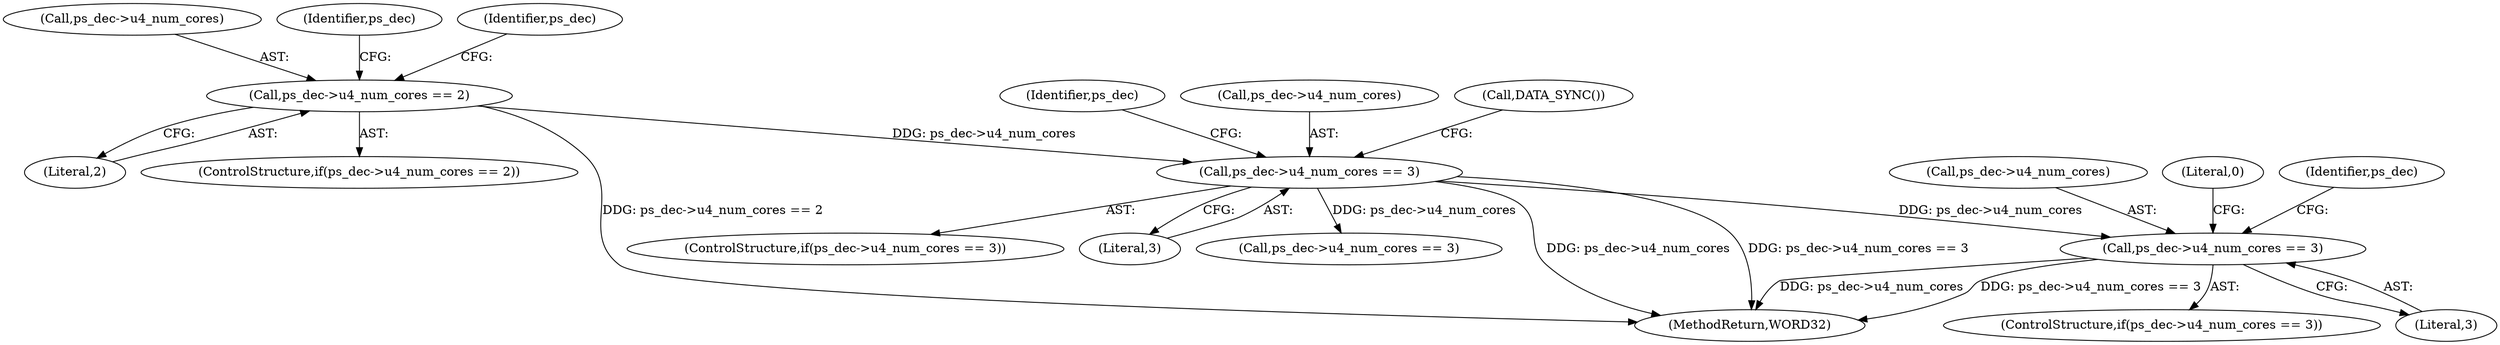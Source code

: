 digraph "0_Android_494561291a503840f385fbcd11d9bc5f4dc502b8@pointer" {
"1002017" [label="(Call,ps_dec->u4_num_cores == 3)"];
"1001734" [label="(Call,ps_dec->u4_num_cores == 3)"];
"1001637" [label="(Call,ps_dec->u4_num_cores == 2)"];
"1001833" [label="(Call,ps_dec->u4_num_cores == 3)"];
"1001636" [label="(ControlStructure,if(ps_dec->u4_num_cores == 2))"];
"1002185" [label="(MethodReturn,WORD32)"];
"1002016" [label="(ControlStructure,if(ps_dec->u4_num_cores == 3))"];
"1002018" [label="(Call,ps_dec->u4_num_cores)"];
"1001741" [label="(Identifier,ps_dec)"];
"1002029" [label="(Literal,0)"];
"1002024" [label="(Identifier,ps_dec)"];
"1001735" [label="(Call,ps_dec->u4_num_cores)"];
"1002021" [label="(Literal,3)"];
"1001742" [label="(Call,DATA_SYNC())"];
"1001641" [label="(Literal,2)"];
"1001638" [label="(Call,ps_dec->u4_num_cores)"];
"1001647" [label="(Identifier,ps_dec)"];
"1002017" [label="(Call,ps_dec->u4_num_cores == 3)"];
"1001734" [label="(Call,ps_dec->u4_num_cores == 3)"];
"1001733" [label="(ControlStructure,if(ps_dec->u4_num_cores == 3))"];
"1001637" [label="(Call,ps_dec->u4_num_cores == 2)"];
"1001732" [label="(Identifier,ps_dec)"];
"1001738" [label="(Literal,3)"];
"1002017" -> "1002016"  [label="AST: "];
"1002017" -> "1002021"  [label="CFG: "];
"1002018" -> "1002017"  [label="AST: "];
"1002021" -> "1002017"  [label="AST: "];
"1002024" -> "1002017"  [label="CFG: "];
"1002029" -> "1002017"  [label="CFG: "];
"1002017" -> "1002185"  [label="DDG: ps_dec->u4_num_cores"];
"1002017" -> "1002185"  [label="DDG: ps_dec->u4_num_cores == 3"];
"1001734" -> "1002017"  [label="DDG: ps_dec->u4_num_cores"];
"1001734" -> "1001733"  [label="AST: "];
"1001734" -> "1001738"  [label="CFG: "];
"1001735" -> "1001734"  [label="AST: "];
"1001738" -> "1001734"  [label="AST: "];
"1001741" -> "1001734"  [label="CFG: "];
"1001742" -> "1001734"  [label="CFG: "];
"1001734" -> "1002185"  [label="DDG: ps_dec->u4_num_cores"];
"1001734" -> "1002185"  [label="DDG: ps_dec->u4_num_cores == 3"];
"1001637" -> "1001734"  [label="DDG: ps_dec->u4_num_cores"];
"1001734" -> "1001833"  [label="DDG: ps_dec->u4_num_cores"];
"1001637" -> "1001636"  [label="AST: "];
"1001637" -> "1001641"  [label="CFG: "];
"1001638" -> "1001637"  [label="AST: "];
"1001641" -> "1001637"  [label="AST: "];
"1001647" -> "1001637"  [label="CFG: "];
"1001732" -> "1001637"  [label="CFG: "];
"1001637" -> "1002185"  [label="DDG: ps_dec->u4_num_cores == 2"];
}
